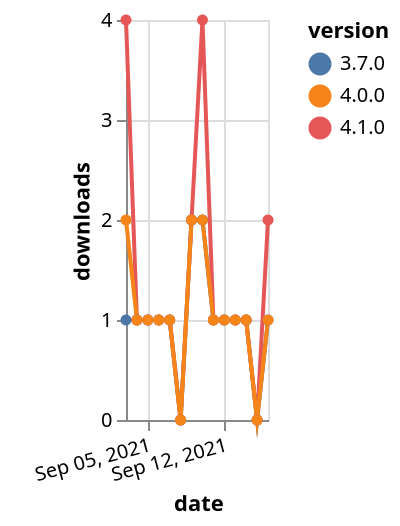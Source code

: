 {"$schema": "https://vega.github.io/schema/vega-lite/v5.json", "description": "A simple bar chart with embedded data.", "data": {"values": [{"date": "2021-09-03", "total": 172, "delta": 1, "version": "3.7.0"}, {"date": "2021-09-04", "total": 173, "delta": 1, "version": "3.7.0"}, {"date": "2021-09-05", "total": 174, "delta": 1, "version": "3.7.0"}, {"date": "2021-09-06", "total": 175, "delta": 1, "version": "3.7.0"}, {"date": "2021-09-07", "total": 176, "delta": 1, "version": "3.7.0"}, {"date": "2021-09-08", "total": 176, "delta": 0, "version": "3.7.0"}, {"date": "2021-09-09", "total": 178, "delta": 2, "version": "3.7.0"}, {"date": "2021-09-10", "total": 180, "delta": 2, "version": "3.7.0"}, {"date": "2021-09-11", "total": 181, "delta": 1, "version": "3.7.0"}, {"date": "2021-09-12", "total": 182, "delta": 1, "version": "3.7.0"}, {"date": "2021-09-13", "total": 183, "delta": 1, "version": "3.7.0"}, {"date": "2021-09-14", "total": 184, "delta": 1, "version": "3.7.0"}, {"date": "2021-09-15", "total": 184, "delta": 0, "version": "3.7.0"}, {"date": "2021-09-16", "total": 185, "delta": 1, "version": "3.7.0"}, {"date": "2021-09-03", "total": 32, "delta": 4, "version": "4.1.0"}, {"date": "2021-09-04", "total": 33, "delta": 1, "version": "4.1.0"}, {"date": "2021-09-05", "total": 34, "delta": 1, "version": "4.1.0"}, {"date": "2021-09-06", "total": 35, "delta": 1, "version": "4.1.0"}, {"date": "2021-09-07", "total": 36, "delta": 1, "version": "4.1.0"}, {"date": "2021-09-08", "total": 36, "delta": 0, "version": "4.1.0"}, {"date": "2021-09-09", "total": 38, "delta": 2, "version": "4.1.0"}, {"date": "2021-09-10", "total": 42, "delta": 4, "version": "4.1.0"}, {"date": "2021-09-11", "total": 43, "delta": 1, "version": "4.1.0"}, {"date": "2021-09-12", "total": 44, "delta": 1, "version": "4.1.0"}, {"date": "2021-09-13", "total": 45, "delta": 1, "version": "4.1.0"}, {"date": "2021-09-14", "total": 46, "delta": 1, "version": "4.1.0"}, {"date": "2021-09-15", "total": 46, "delta": 0, "version": "4.1.0"}, {"date": "2021-09-16", "total": 48, "delta": 2, "version": "4.1.0"}, {"date": "2021-09-03", "total": 42, "delta": 2, "version": "4.0.0"}, {"date": "2021-09-04", "total": 43, "delta": 1, "version": "4.0.0"}, {"date": "2021-09-05", "total": 44, "delta": 1, "version": "4.0.0"}, {"date": "2021-09-06", "total": 45, "delta": 1, "version": "4.0.0"}, {"date": "2021-09-07", "total": 46, "delta": 1, "version": "4.0.0"}, {"date": "2021-09-08", "total": 46, "delta": 0, "version": "4.0.0"}, {"date": "2021-09-09", "total": 48, "delta": 2, "version": "4.0.0"}, {"date": "2021-09-10", "total": 50, "delta": 2, "version": "4.0.0"}, {"date": "2021-09-11", "total": 51, "delta": 1, "version": "4.0.0"}, {"date": "2021-09-12", "total": 52, "delta": 1, "version": "4.0.0"}, {"date": "2021-09-13", "total": 53, "delta": 1, "version": "4.0.0"}, {"date": "2021-09-14", "total": 54, "delta": 1, "version": "4.0.0"}, {"date": "2021-09-15", "total": 54, "delta": 0, "version": "4.0.0"}, {"date": "2021-09-16", "total": 55, "delta": 1, "version": "4.0.0"}]}, "width": "container", "mark": {"type": "line", "point": {"filled": true}}, "encoding": {"x": {"field": "date", "type": "temporal", "timeUnit": "yearmonthdate", "title": "date", "axis": {"labelAngle": -15}}, "y": {"field": "delta", "type": "quantitative", "title": "downloads"}, "color": {"field": "version", "type": "nominal"}, "tooltip": {"field": "delta"}}}